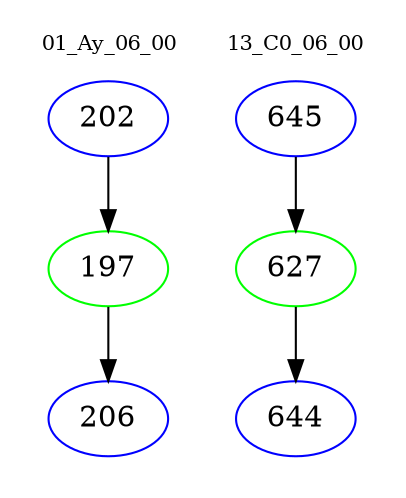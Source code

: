 digraph{
subgraph cluster_0 {
color = white
label = "01_Ay_06_00";
fontsize=10;
T0_202 [label="202", color="blue"]
T0_202 -> T0_197 [color="black"]
T0_197 [label="197", color="green"]
T0_197 -> T0_206 [color="black"]
T0_206 [label="206", color="blue"]
}
subgraph cluster_1 {
color = white
label = "13_C0_06_00";
fontsize=10;
T1_645 [label="645", color="blue"]
T1_645 -> T1_627 [color="black"]
T1_627 [label="627", color="green"]
T1_627 -> T1_644 [color="black"]
T1_644 [label="644", color="blue"]
}
}
